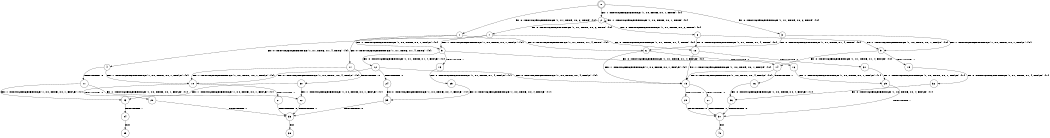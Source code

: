 digraph BCG {
size = "7, 10.5";
center = TRUE;
node [shape = circle];
0 [peripheries = 2];
0 -> 1 [label = "EX !0 !ATOMIC_EXCH_BRANCH (1, +1, TRUE, +0, 2, TRUE) !{0}"];
0 -> 2 [label = "EX !1 !ATOMIC_EXCH_BRANCH (1, +0, TRUE, +0, 1, TRUE) !{0}"];
0 -> 3 [label = "EX !0 !ATOMIC_EXCH_BRANCH (1, +1, TRUE, +0, 2, TRUE) !{0}"];
1 -> 4 [label = "EX !0 !ATOMIC_EXCH_BRANCH (1, +1, TRUE, +1, 4, TRUE) !{0}"];
1 -> 5 [label = "EX !1 !ATOMIC_EXCH_BRANCH (1, +0, TRUE, +0, 1, FALSE) !{0}"];
1 -> 6 [label = "EX !0 !ATOMIC_EXCH_BRANCH (1, +1, TRUE, +1, 4, TRUE) !{0}"];
2 -> 2 [label = "EX !1 !ATOMIC_EXCH_BRANCH (1, +0, TRUE, +0, 1, TRUE) !{0}"];
2 -> 7 [label = "EX !0 !ATOMIC_EXCH_BRANCH (1, +1, TRUE, +0, 2, TRUE) !{0}"];
2 -> 8 [label = "EX !0 !ATOMIC_EXCH_BRANCH (1, +1, TRUE, +0, 2, TRUE) !{0}"];
3 -> 9 [label = "EX !1 !ATOMIC_EXCH_BRANCH (1, +0, TRUE, +0, 1, FALSE) !{0}"];
3 -> 6 [label = "EX !0 !ATOMIC_EXCH_BRANCH (1, +1, TRUE, +1, 4, TRUE) !{0}"];
4 -> 10 [label = "EX !1 !ATOMIC_EXCH_BRANCH (1, +0, TRUE, +0, 1, FALSE) !{0}"];
4 -> 11 [label = "TERMINATE !0"];
5 -> 12 [label = "EX !0 !ATOMIC_EXCH_BRANCH (1, +1, TRUE, +1, 4, FALSE) !{0}"];
5 -> 13 [label = "TERMINATE !1"];
5 -> 14 [label = "EX !0 !ATOMIC_EXCH_BRANCH (1, +1, TRUE, +1, 4, FALSE) !{0}"];
6 -> 15 [label = "EX !1 !ATOMIC_EXCH_BRANCH (1, +0, TRUE, +0, 1, FALSE) !{0}"];
6 -> 16 [label = "TERMINATE !0"];
7 -> 17 [label = "EX !0 !ATOMIC_EXCH_BRANCH (1, +1, TRUE, +1, 4, TRUE) !{0}"];
7 -> 5 [label = "EX !1 !ATOMIC_EXCH_BRANCH (1, +0, TRUE, +0, 1, FALSE) !{0}"];
7 -> 18 [label = "EX !0 !ATOMIC_EXCH_BRANCH (1, +1, TRUE, +1, 4, TRUE) !{0}"];
8 -> 9 [label = "EX !1 !ATOMIC_EXCH_BRANCH (1, +0, TRUE, +0, 1, FALSE) !{0}"];
8 -> 18 [label = "EX !0 !ATOMIC_EXCH_BRANCH (1, +1, TRUE, +1, 4, TRUE) !{0}"];
9 -> 19 [label = "TERMINATE !1"];
9 -> 14 [label = "EX !0 !ATOMIC_EXCH_BRANCH (1, +1, TRUE, +1, 4, FALSE) !{0}"];
10 -> 20 [label = "TERMINATE !0"];
10 -> 21 [label = "TERMINATE !1"];
11 -> 22 [label = "EX !1 !ATOMIC_EXCH_BRANCH (1, +0, TRUE, +0, 1, FALSE) !{1}"];
11 -> 23 [label = "EX !1 !ATOMIC_EXCH_BRANCH (1, +0, TRUE, +0, 1, FALSE) !{1}"];
12 -> 10 [label = "EX !0 !ATOMIC_EXCH_BRANCH (1, +0, TRUE, +0, 4, FALSE) !{0}"];
12 -> 24 [label = "TERMINATE !1"];
12 -> 15 [label = "EX !0 !ATOMIC_EXCH_BRANCH (1, +0, TRUE, +0, 4, FALSE) !{0}"];
13 -> 25 [label = "EX !0 !ATOMIC_EXCH_BRANCH (1, +1, TRUE, +1, 4, FALSE) !{1}"];
14 -> 26 [label = "TERMINATE !1"];
14 -> 15 [label = "EX !0 !ATOMIC_EXCH_BRANCH (1, +0, TRUE, +0, 4, FALSE) !{0}"];
15 -> 27 [label = "TERMINATE !0"];
15 -> 28 [label = "TERMINATE !1"];
16 -> 29 [label = "EX !1 !ATOMIC_EXCH_BRANCH (1, +0, TRUE, +0, 1, FALSE) !{1}"];
17 -> 10 [label = "EX !1 !ATOMIC_EXCH_BRANCH (1, +0, TRUE, +0, 1, FALSE) !{0}"];
17 -> 30 [label = "TERMINATE !0"];
18 -> 15 [label = "EX !1 !ATOMIC_EXCH_BRANCH (1, +0, TRUE, +0, 1, FALSE) !{0}"];
18 -> 31 [label = "TERMINATE !0"];
19 -> 32 [label = "EX !0 !ATOMIC_EXCH_BRANCH (1, +1, TRUE, +1, 4, FALSE) !{1}"];
20 -> 33 [label = "TERMINATE !1"];
21 -> 33 [label = "TERMINATE !0"];
22 -> 33 [label = "TERMINATE !1"];
23 -> 34 [label = "TERMINATE !1"];
24 -> 35 [label = "EX !0 !ATOMIC_EXCH_BRANCH (1, +0, TRUE, +0, 4, FALSE) !{1}"];
25 -> 35 [label = "EX !0 !ATOMIC_EXCH_BRANCH (1, +0, TRUE, +0, 4, FALSE) !{1}"];
26 -> 36 [label = "EX !0 !ATOMIC_EXCH_BRANCH (1, +0, TRUE, +0, 4, FALSE) !{1}"];
27 -> 37 [label = "TERMINATE !1"];
28 -> 37 [label = "TERMINATE !0"];
29 -> 37 [label = "TERMINATE !1"];
30 -> 22 [label = "EX !1 !ATOMIC_EXCH_BRANCH (1, +0, TRUE, +0, 1, FALSE) !{1}"];
30 -> 23 [label = "EX !1 !ATOMIC_EXCH_BRANCH (1, +0, TRUE, +0, 1, FALSE) !{1}"];
31 -> 29 [label = "EX !1 !ATOMIC_EXCH_BRANCH (1, +0, TRUE, +0, 1, FALSE) !{1}"];
32 -> 36 [label = "EX !0 !ATOMIC_EXCH_BRANCH (1, +0, TRUE, +0, 4, FALSE) !{1}"];
33 -> 38 [label = "exit"];
34 -> 39 [label = "exit"];
35 -> 33 [label = "TERMINATE !0"];
36 -> 37 [label = "TERMINATE !0"];
37 -> 40 [label = "exit"];
}
